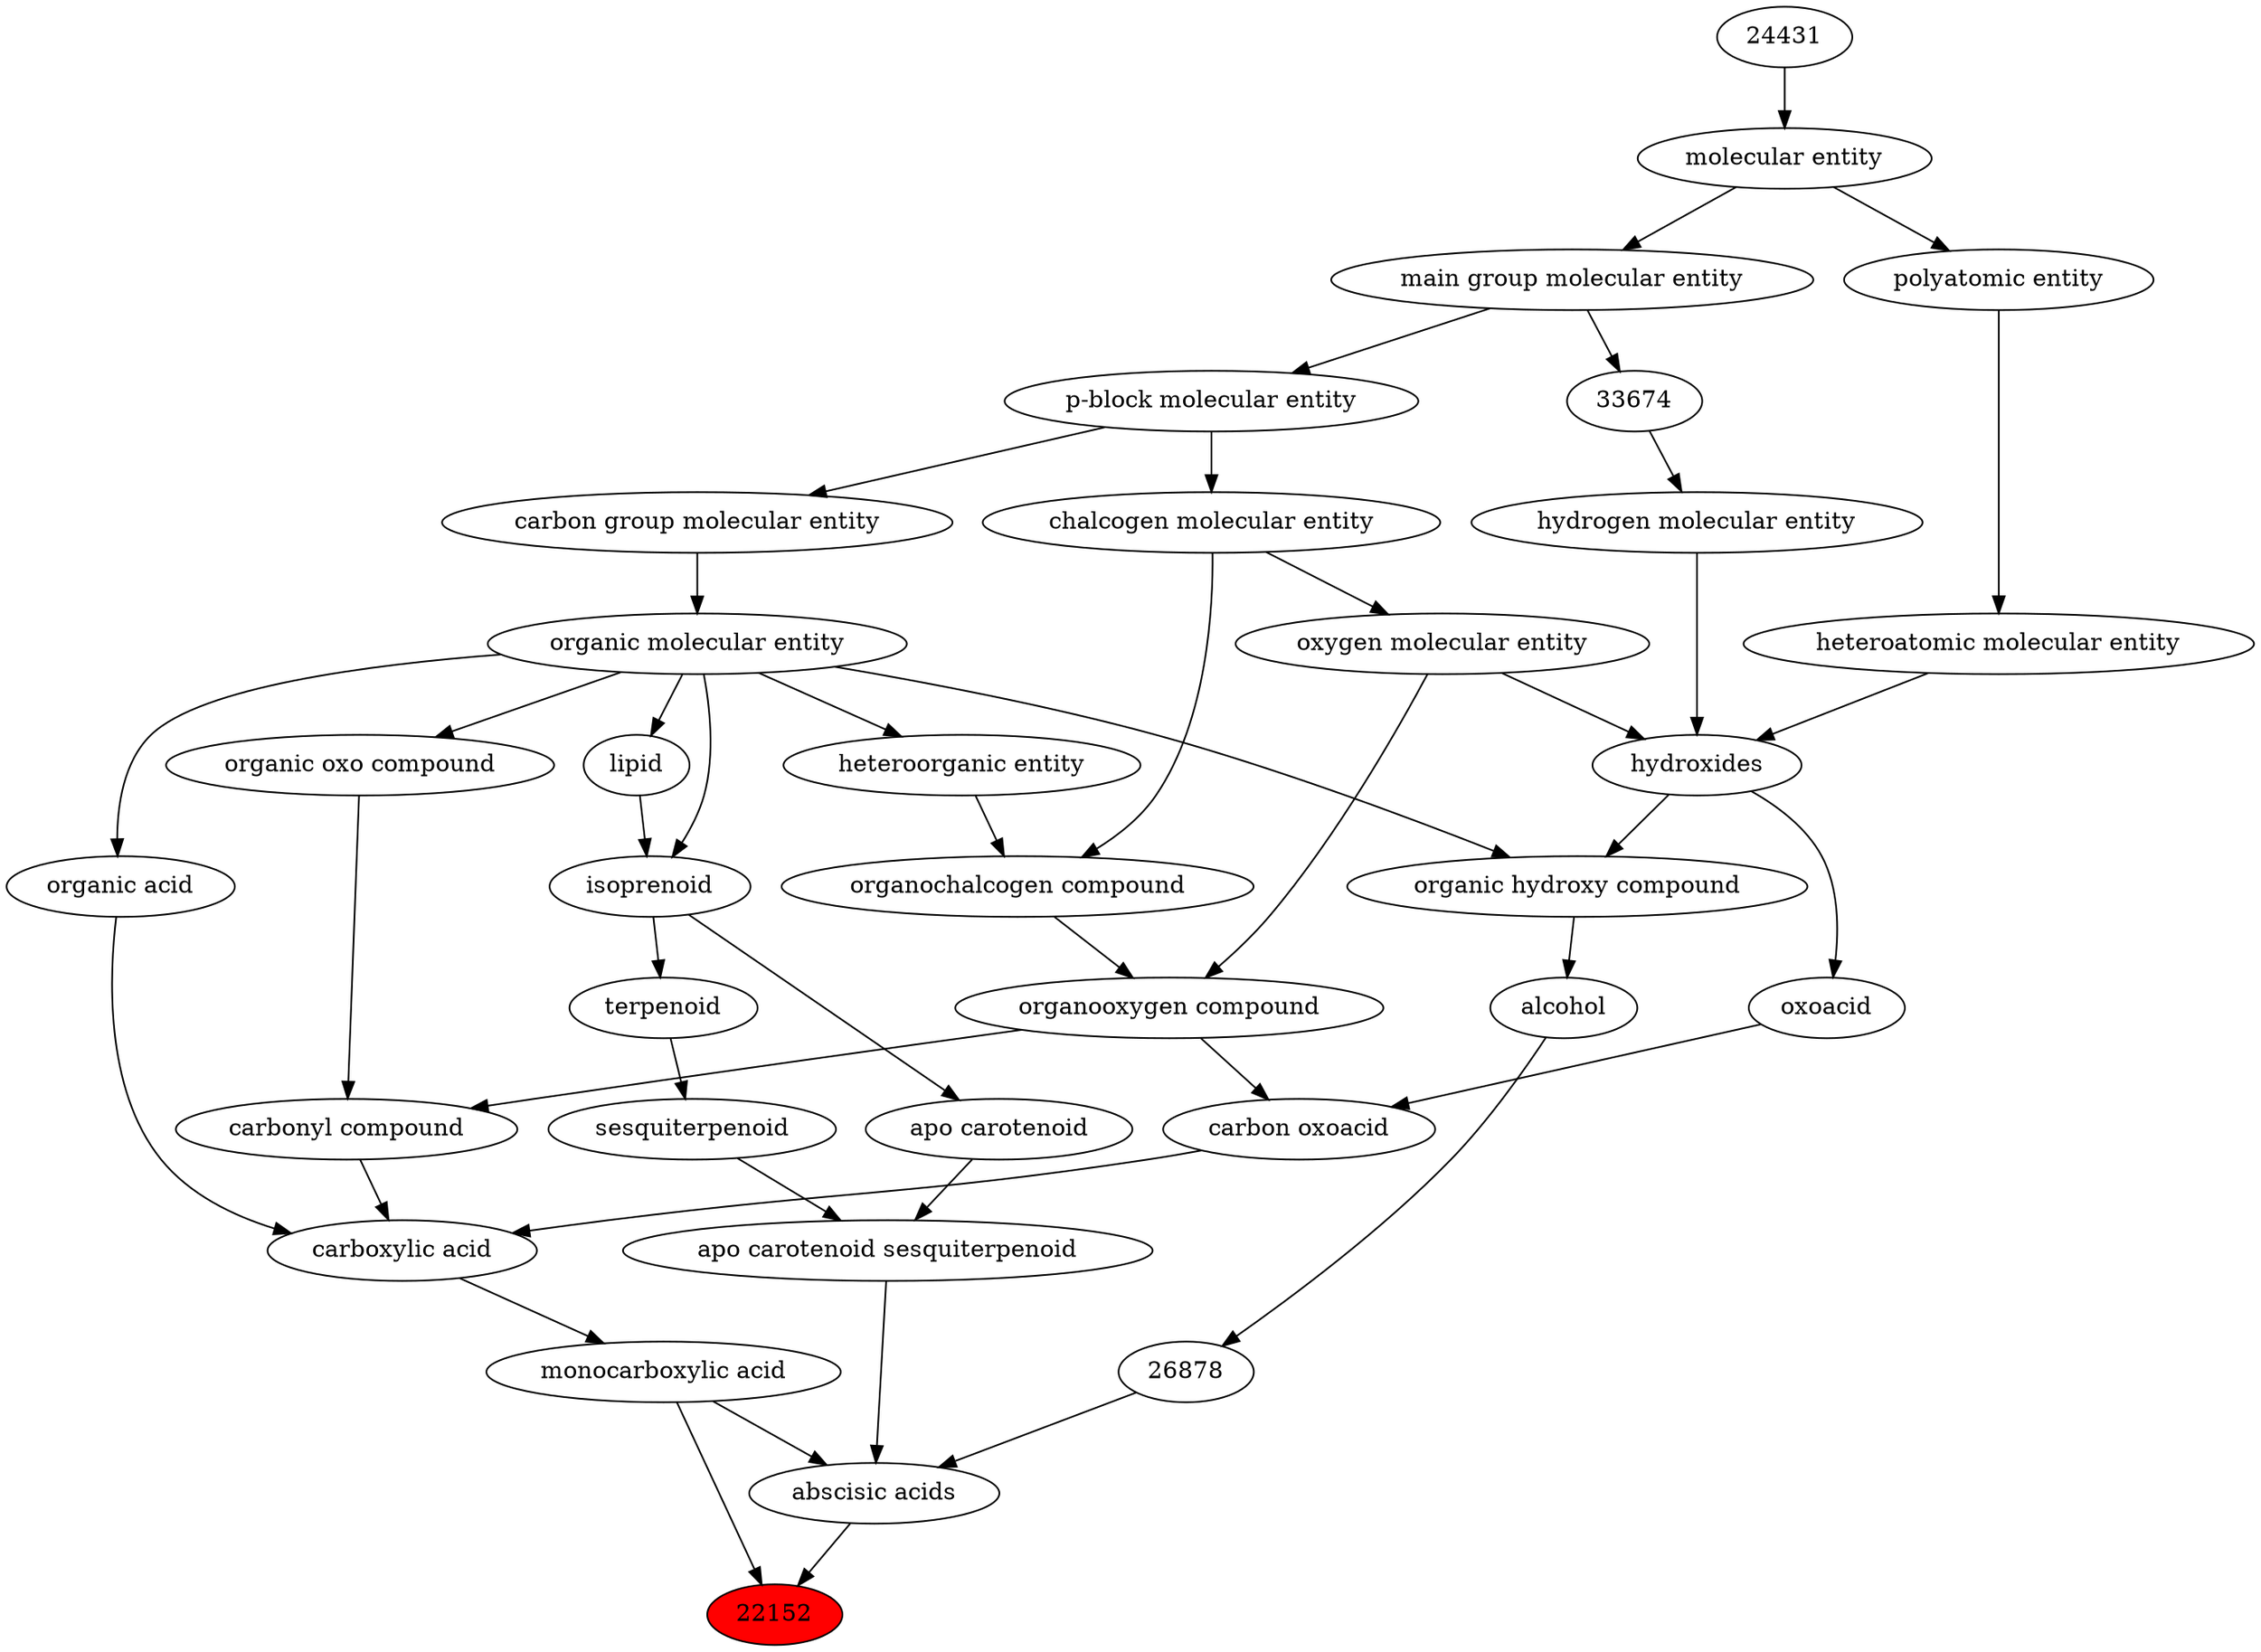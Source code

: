 digraph tree{ 
22152 [label="22152" fillcolor=red style=filled]
25384 -> 22152
62431 -> 22152
25384 [label="monocarboxylic acid"]
33575 -> 25384
62431 [label="abscisic acids"]
36758 -> 62431
25384 -> 62431
26878 -> 62431
33575 [label="carboxylic acid"]
36586 -> 33575
35605 -> 33575
64709 -> 33575
36758 [label="apo carotenoid sesquiterpenoid"]
26658 -> 36758
53183 -> 36758
26878 [label="26878"]
30879 -> 26878
36586 [label="carbonyl compound"]
36587 -> 36586
36963 -> 36586
35605 [label="carbon oxoacid"]
24833 -> 35605
36963 -> 35605
64709 [label="organic acid"]
50860 -> 64709
26658 [label="sesquiterpenoid"]
26873 -> 26658
53183 [label="apo carotenoid"]
24913 -> 53183
30879 [label="alcohol"]
33822 -> 30879
36587 [label="organic oxo compound"]
50860 -> 36587
36963 [label="organooxygen compound"]
36962 -> 36963
25806 -> 36963
24833 [label="oxoacid"]
24651 -> 24833
50860 [label="organic molecular entity"]
33582 -> 50860
26873 [label="terpenoid"]
24913 -> 26873
24913 [label="isoprenoid"]
18059 -> 24913
50860 -> 24913
33822 [label="organic hydroxy compound"]
24651 -> 33822
50860 -> 33822
36962 [label="organochalcogen compound"]
33285 -> 36962
33304 -> 36962
25806 [label="oxygen molecular entity"]
33304 -> 25806
24651 [label="hydroxides"]
25806 -> 24651
33608 -> 24651
37577 -> 24651
33582 [label="carbon group molecular entity"]
33675 -> 33582
18059 [label="lipid"]
50860 -> 18059
33285 [label="heteroorganic entity"]
50860 -> 33285
33304 [label="chalcogen molecular entity"]
33675 -> 33304
33608 [label="hydrogen molecular entity"]
33674 -> 33608
37577 [label="heteroatomic molecular entity"]
36357 -> 37577
33675 [label="p-block molecular entity"]
33579 -> 33675
33674 [label="33674"]
33579 -> 33674
36357 [label="polyatomic entity"]
23367 -> 36357
33579 [label="main group molecular entity"]
23367 -> 33579
23367 [label="molecular entity"]
24431 -> 23367
24431 [label="24431"]
}